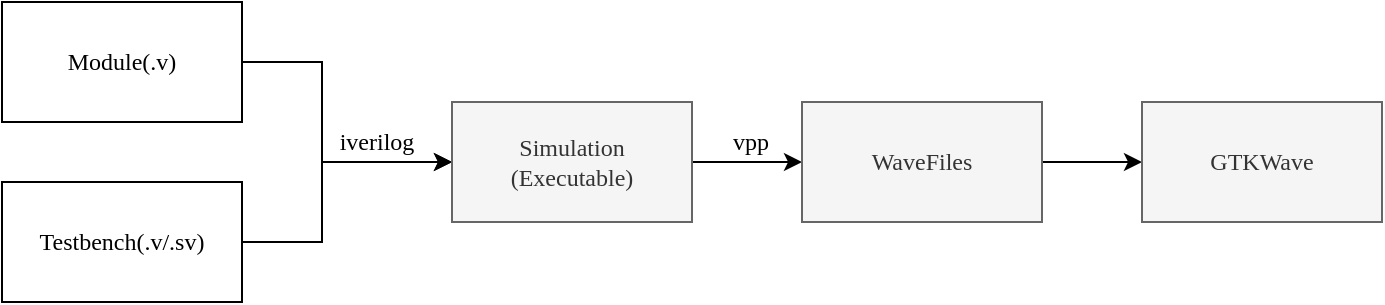<mxfile version="21.6.7" type="github" pages="3">
  <diagram name="iverilog" id="wx9lBFD7JG-YGUOO6VNd">
    <mxGraphModel dx="1149" dy="695" grid="1" gridSize="10" guides="1" tooltips="1" connect="1" arrows="1" fold="1" page="1" pageScale="1" pageWidth="850" pageHeight="1100" math="0" shadow="0">
      <root>
        <mxCell id="0" />
        <mxCell id="1" parent="0" />
        <mxCell id="Hmyt_FXVYo3PJLiS8dnQ-7" style="edgeStyle=orthogonalEdgeStyle;rounded=0;orthogonalLoop=1;jettySize=auto;html=1;entryX=0;entryY=0.5;entryDx=0;entryDy=0;fontFamily=Times New Roman;fontSize=12;fontColor=default;" edge="1" parent="1" source="Hmyt_FXVYo3PJLiS8dnQ-1" target="Hmyt_FXVYo3PJLiS8dnQ-6">
          <mxGeometry relative="1" as="geometry">
            <Array as="points">
              <mxPoint x="300" y="340" />
              <mxPoint x="300" y="390" />
            </Array>
          </mxGeometry>
        </mxCell>
        <mxCell id="Hmyt_FXVYo3PJLiS8dnQ-1" value="Module(.v)" style="rounded=0;whiteSpace=wrap;html=1;fontFamily=Times New Roman;" vertex="1" parent="1">
          <mxGeometry x="140" y="310" width="120" height="60" as="geometry" />
        </mxCell>
        <mxCell id="Hmyt_FXVYo3PJLiS8dnQ-8" style="edgeStyle=orthogonalEdgeStyle;rounded=0;orthogonalLoop=1;jettySize=auto;html=1;fontFamily=Times New Roman;fontSize=12;fontColor=default;" edge="1" parent="1" source="Hmyt_FXVYo3PJLiS8dnQ-5" target="Hmyt_FXVYo3PJLiS8dnQ-6">
          <mxGeometry relative="1" as="geometry">
            <Array as="points">
              <mxPoint x="300" y="430" />
              <mxPoint x="300" y="390" />
            </Array>
          </mxGeometry>
        </mxCell>
        <mxCell id="Hmyt_FXVYo3PJLiS8dnQ-12" value="iverilog" style="edgeLabel;html=1;align=center;verticalAlign=middle;resizable=0;points=[];fontSize=12;fontFamily=Times New Roman;fontColor=default;" vertex="1" connectable="0" parent="Hmyt_FXVYo3PJLiS8dnQ-8">
          <mxGeometry x="0.498" y="2" relative="1" as="geometry">
            <mxPoint x="-2" y="-8" as="offset" />
          </mxGeometry>
        </mxCell>
        <mxCell id="Hmyt_FXVYo3PJLiS8dnQ-5" value="Testbench(.v/.sv)" style="rounded=0;whiteSpace=wrap;html=1;fontFamily=Times New Roman;" vertex="1" parent="1">
          <mxGeometry x="140" y="400" width="120" height="60" as="geometry" />
        </mxCell>
        <mxCell id="n9vtM3wUb1IuicKquFBh-1" style="edgeStyle=orthogonalEdgeStyle;rounded=0;orthogonalLoop=1;jettySize=auto;html=1;entryX=0;entryY=0.5;entryDx=0;entryDy=0;fontFamily=Times New Roman;fontSize=12;fontColor=default;" edge="1" parent="1" source="Hmyt_FXVYo3PJLiS8dnQ-6" target="Hmyt_FXVYo3PJLiS8dnQ-9">
          <mxGeometry relative="1" as="geometry" />
        </mxCell>
        <mxCell id="n9vtM3wUb1IuicKquFBh-2" value="vpp" style="edgeLabel;html=1;align=center;verticalAlign=middle;resizable=0;points=[];fontSize=12;fontFamily=Times New Roman;fontColor=default;" vertex="1" connectable="0" parent="n9vtM3wUb1IuicKquFBh-1">
          <mxGeometry x="0.236" y="2" relative="1" as="geometry">
            <mxPoint x="-5" y="-8" as="offset" />
          </mxGeometry>
        </mxCell>
        <mxCell id="Hmyt_FXVYo3PJLiS8dnQ-6" value="Simulation&lt;br&gt;(Executable)" style="rounded=0;whiteSpace=wrap;html=1;fontFamily=Times New Roman;fillColor=#f5f5f5;fontColor=#333333;strokeColor=#666666;" vertex="1" parent="1">
          <mxGeometry x="365" y="360" width="120" height="60" as="geometry" />
        </mxCell>
        <mxCell id="Hmyt_FXVYo3PJLiS8dnQ-13" style="edgeStyle=orthogonalEdgeStyle;rounded=0;orthogonalLoop=1;jettySize=auto;html=1;entryX=0;entryY=0.5;entryDx=0;entryDy=0;fontFamily=Times New Roman;fontSize=12;fontColor=default;" edge="1" parent="1" source="Hmyt_FXVYo3PJLiS8dnQ-9" target="Hmyt_FXVYo3PJLiS8dnQ-11">
          <mxGeometry relative="1" as="geometry" />
        </mxCell>
        <mxCell id="Hmyt_FXVYo3PJLiS8dnQ-9" value="WaveFiles" style="rounded=0;whiteSpace=wrap;html=1;fontFamily=Times New Roman;fontSize=12;fontColor=#333333;fillColor=#f5f5f5;strokeColor=#666666;" vertex="1" parent="1">
          <mxGeometry x="540" y="360" width="120" height="60" as="geometry" />
        </mxCell>
        <mxCell id="Hmyt_FXVYo3PJLiS8dnQ-11" value="GTKWave" style="rounded=0;whiteSpace=wrap;html=1;fontFamily=Times New Roman;fontSize=12;fontColor=#333333;fillColor=#f5f5f5;strokeColor=#666666;" vertex="1" parent="1">
          <mxGeometry x="710" y="360" width="120" height="60" as="geometry" />
        </mxCell>
      </root>
    </mxGraphModel>
  </diagram>
  <diagram name="verilator" id="82yRBOqd0nCU5XUKQsUy">
    <mxGraphModel dx="1149" dy="695" grid="1" gridSize="10" guides="1" tooltips="1" connect="1" arrows="1" fold="1" page="1" pageScale="1" pageWidth="850" pageHeight="1100" math="0" shadow="0">
      <root>
        <mxCell id="_T6o_zwerVJyGSVv7nIe-0" />
        <mxCell id="_T6o_zwerVJyGSVv7nIe-1" parent="_T6o_zwerVJyGSVv7nIe-0" />
        <mxCell id="ymaHJO8k7MS2-z6z1-nq-2" style="edgeStyle=orthogonalEdgeStyle;rounded=0;orthogonalLoop=1;jettySize=auto;html=1;entryX=0;entryY=0.5;entryDx=0;entryDy=0;fontFamily=Times New Roman;fontSize=12;fontColor=default;" edge="1" parent="_T6o_zwerVJyGSVv7nIe-1" source="_T6o_zwerVJyGSVv7nIe-3" target="_T6o_zwerVJyGSVv7nIe-8">
          <mxGeometry relative="1" as="geometry" />
        </mxCell>
        <mxCell id="_T6o_zwerVJyGSVv7nIe-3" value="Module(.v)" style="rounded=0;whiteSpace=wrap;html=1;fontFamily=Times New Roman;" vertex="1" parent="_T6o_zwerVJyGSVv7nIe-1">
          <mxGeometry x="140" y="310" width="120" height="60" as="geometry" />
        </mxCell>
        <mxCell id="ymaHJO8k7MS2-z6z1-nq-3" style="edgeStyle=orthogonalEdgeStyle;rounded=0;orthogonalLoop=1;jettySize=auto;html=1;entryX=0;entryY=0.5;entryDx=0;entryDy=0;fontFamily=Times New Roman;fontSize=12;fontColor=default;" edge="1" parent="_T6o_zwerVJyGSVv7nIe-1" source="_T6o_zwerVJyGSVv7nIe-6" target="_T6o_zwerVJyGSVv7nIe-8">
          <mxGeometry relative="1" as="geometry" />
        </mxCell>
        <mxCell id="_T6o_zwerVJyGSVv7nIe-6" value="Testbench(.v/.sv)" style="rounded=0;whiteSpace=wrap;html=1;fontFamily=Times New Roman;" vertex="1" parent="_T6o_zwerVJyGSVv7nIe-1">
          <mxGeometry x="140" y="400" width="120" height="60" as="geometry" />
        </mxCell>
        <mxCell id="_T6o_zwerVJyGSVv7nIe-7" style="edgeStyle=orthogonalEdgeStyle;rounded=0;orthogonalLoop=1;jettySize=auto;html=1;entryX=0;entryY=0.5;entryDx=0;entryDy=0;fontFamily=Times New Roman;fontSize=12;fontColor=default;" edge="1" parent="_T6o_zwerVJyGSVv7nIe-1" source="_T6o_zwerVJyGSVv7nIe-8" target="_T6o_zwerVJyGSVv7nIe-10">
          <mxGeometry relative="1" as="geometry" />
        </mxCell>
        <mxCell id="x8g7oVUe5rn6CgmeUWpQ-0" value="execute" style="edgeLabel;html=1;align=center;verticalAlign=middle;resizable=0;points=[];fontSize=12;fontFamily=Times New Roman;fontColor=default;" vertex="1" connectable="0" parent="_T6o_zwerVJyGSVv7nIe-7">
          <mxGeometry x="-0.078" y="3" relative="1" as="geometry">
            <mxPoint x="3" y="-7" as="offset" />
          </mxGeometry>
        </mxCell>
        <mxCell id="_T6o_zwerVJyGSVv7nIe-8" value="Simulation&lt;br&gt;(Executable)" style="rounded=0;whiteSpace=wrap;html=1;fontFamily=Times New Roman;fillColor=#f5f5f5;fontColor=#333333;strokeColor=#666666;" vertex="1" parent="_T6o_zwerVJyGSVv7nIe-1">
          <mxGeometry x="370" y="400" width="120" height="60" as="geometry" />
        </mxCell>
        <mxCell id="_T6o_zwerVJyGSVv7nIe-9" style="edgeStyle=orthogonalEdgeStyle;rounded=0;orthogonalLoop=1;jettySize=auto;html=1;entryX=0;entryY=0.5;entryDx=0;entryDy=0;fontFamily=Times New Roman;fontSize=12;fontColor=default;" edge="1" parent="_T6o_zwerVJyGSVv7nIe-1" source="_T6o_zwerVJyGSVv7nIe-10" target="_T6o_zwerVJyGSVv7nIe-11">
          <mxGeometry relative="1" as="geometry" />
        </mxCell>
        <mxCell id="_T6o_zwerVJyGSVv7nIe-10" value="WaveFiles" style="rounded=0;whiteSpace=wrap;html=1;fontFamily=Times New Roman;fontSize=12;fontColor=#333333;fillColor=#f5f5f5;strokeColor=#666666;" vertex="1" parent="_T6o_zwerVJyGSVv7nIe-1">
          <mxGeometry x="550" y="400" width="120" height="60" as="geometry" />
        </mxCell>
        <mxCell id="_T6o_zwerVJyGSVv7nIe-11" value="GTKWave" style="rounded=0;whiteSpace=wrap;html=1;fontFamily=Times New Roman;fontSize=12;fontColor=#333333;fillColor=#f5f5f5;strokeColor=#666666;" vertex="1" parent="_T6o_zwerVJyGSVv7nIe-1">
          <mxGeometry x="700" y="400" width="120" height="60" as="geometry" />
        </mxCell>
        <mxCell id="ymaHJO8k7MS2-z6z1-nq-4" style="edgeStyle=orthogonalEdgeStyle;rounded=0;orthogonalLoop=1;jettySize=auto;html=1;entryX=0;entryY=0.5;entryDx=0;entryDy=0;fontFamily=Times New Roman;fontSize=12;fontColor=default;" edge="1" parent="_T6o_zwerVJyGSVv7nIe-1" source="ymaHJO8k7MS2-z6z1-nq-0" target="_T6o_zwerVJyGSVv7nIe-8">
          <mxGeometry relative="1" as="geometry" />
        </mxCell>
        <mxCell id="ymaHJO8k7MS2-z6z1-nq-5" value="verilator" style="edgeLabel;html=1;align=center;verticalAlign=middle;resizable=0;points=[];fontSize=12;fontFamily=Times New Roman;fontColor=default;" vertex="1" connectable="0" parent="ymaHJO8k7MS2-z6z1-nq-4">
          <mxGeometry x="0.624" y="2" relative="1" as="geometry">
            <mxPoint x="8" y="-8" as="offset" />
          </mxGeometry>
        </mxCell>
        <mxCell id="ymaHJO8k7MS2-z6z1-nq-0" value="main(.cpp)" style="rounded=0;whiteSpace=wrap;html=1;fontFamily=Times New Roman;" vertex="1" parent="_T6o_zwerVJyGSVv7nIe-1">
          <mxGeometry x="140" y="490" width="120" height="60" as="geometry" />
        </mxCell>
      </root>
    </mxGraphModel>
  </diagram>
  <diagram name="verilator2" id="LMz8xqPgQl4Jk5pgQ31Y">
    <mxGraphModel dx="951" dy="575" grid="1" gridSize="10" guides="1" tooltips="1" connect="1" arrows="1" fold="1" page="1" pageScale="1" pageWidth="850" pageHeight="1100" math="0" shadow="0">
      <root>
        <mxCell id="902pA-aUVK6gel1vI54j-0" />
        <mxCell id="902pA-aUVK6gel1vI54j-1" parent="902pA-aUVK6gel1vI54j-0" />
        <mxCell id="902pA-aUVK6gel1vI54j-2" style="edgeStyle=orthogonalEdgeStyle;rounded=0;orthogonalLoop=1;jettySize=auto;html=1;entryX=0;entryY=0.5;entryDx=0;entryDy=0;fontFamily=Times New Roman;fontSize=12;fontColor=default;" edge="1" parent="902pA-aUVK6gel1vI54j-1" source="902pA-aUVK6gel1vI54j-3" target="902pA-aUVK6gel1vI54j-9">
          <mxGeometry relative="1" as="geometry">
            <Array as="points">
              <mxPoint x="300" y="340" />
              <mxPoint x="300" y="390" />
            </Array>
          </mxGeometry>
        </mxCell>
        <mxCell id="902pA-aUVK6gel1vI54j-3" value="Module(.v)" style="rounded=0;whiteSpace=wrap;html=1;fontFamily=Times New Roman;" vertex="1" parent="902pA-aUVK6gel1vI54j-1">
          <mxGeometry x="140" y="310" width="120" height="60" as="geometry" />
        </mxCell>
        <mxCell id="902pA-aUVK6gel1vI54j-4" style="edgeStyle=orthogonalEdgeStyle;rounded=0;orthogonalLoop=1;jettySize=auto;html=1;fontFamily=Times New Roman;fontSize=12;fontColor=default;" edge="1" parent="902pA-aUVK6gel1vI54j-1" source="902pA-aUVK6gel1vI54j-6" target="902pA-aUVK6gel1vI54j-9">
          <mxGeometry relative="1" as="geometry">
            <Array as="points">
              <mxPoint x="300" y="430" />
              <mxPoint x="300" y="390" />
            </Array>
          </mxGeometry>
        </mxCell>
        <mxCell id="902pA-aUVK6gel1vI54j-5" value="verilator" style="edgeLabel;html=1;align=center;verticalAlign=middle;resizable=0;points=[];fontSize=12;fontFamily=Times New Roman;fontColor=default;" vertex="1" connectable="0" parent="902pA-aUVK6gel1vI54j-4">
          <mxGeometry x="0.498" y="2" relative="1" as="geometry">
            <mxPoint x="-2" y="-8" as="offset" />
          </mxGeometry>
        </mxCell>
        <mxCell id="902pA-aUVK6gel1vI54j-6" value="Testbench(.cpp)" style="rounded=0;whiteSpace=wrap;html=1;fontFamily=Times New Roman;" vertex="1" parent="902pA-aUVK6gel1vI54j-1">
          <mxGeometry x="140" y="400" width="120" height="60" as="geometry" />
        </mxCell>
        <mxCell id="902pA-aUVK6gel1vI54j-7" style="edgeStyle=orthogonalEdgeStyle;rounded=0;orthogonalLoop=1;jettySize=auto;html=1;entryX=0;entryY=0.5;entryDx=0;entryDy=0;fontFamily=Times New Roman;fontSize=12;fontColor=default;" edge="1" parent="902pA-aUVK6gel1vI54j-1" source="902pA-aUVK6gel1vI54j-9" target="902pA-aUVK6gel1vI54j-11">
          <mxGeometry relative="1" as="geometry" />
        </mxCell>
        <mxCell id="902pA-aUVK6gel1vI54j-8" value="execute" style="edgeLabel;html=1;align=center;verticalAlign=middle;resizable=0;points=[];fontSize=12;fontFamily=Times New Roman;fontColor=default;" vertex="1" connectable="0" parent="902pA-aUVK6gel1vI54j-7">
          <mxGeometry x="0.236" y="2" relative="1" as="geometry">
            <mxPoint x="-5" y="-8" as="offset" />
          </mxGeometry>
        </mxCell>
        <mxCell id="902pA-aUVK6gel1vI54j-9" value="Simulation&lt;br&gt;(Executable)" style="rounded=0;whiteSpace=wrap;html=1;fontFamily=Times New Roman;fillColor=#f5f5f5;fontColor=#333333;strokeColor=#666666;" vertex="1" parent="902pA-aUVK6gel1vI54j-1">
          <mxGeometry x="365" y="360" width="120" height="60" as="geometry" />
        </mxCell>
        <mxCell id="902pA-aUVK6gel1vI54j-10" style="edgeStyle=orthogonalEdgeStyle;rounded=0;orthogonalLoop=1;jettySize=auto;html=1;entryX=0;entryY=0.5;entryDx=0;entryDy=0;fontFamily=Times New Roman;fontSize=12;fontColor=default;" edge="1" parent="902pA-aUVK6gel1vI54j-1" source="902pA-aUVK6gel1vI54j-11" target="902pA-aUVK6gel1vI54j-12">
          <mxGeometry relative="1" as="geometry" />
        </mxCell>
        <mxCell id="902pA-aUVK6gel1vI54j-11" value="WaveFiles" style="rounded=0;whiteSpace=wrap;html=1;fontFamily=Times New Roman;fontSize=12;fontColor=#333333;fillColor=#f5f5f5;strokeColor=#666666;" vertex="1" parent="902pA-aUVK6gel1vI54j-1">
          <mxGeometry x="540" y="360" width="120" height="60" as="geometry" />
        </mxCell>
        <mxCell id="902pA-aUVK6gel1vI54j-12" value="GTKWave" style="rounded=0;whiteSpace=wrap;html=1;fontFamily=Times New Roman;fontSize=12;fontColor=#333333;fillColor=#f5f5f5;strokeColor=#666666;" vertex="1" parent="902pA-aUVK6gel1vI54j-1">
          <mxGeometry x="710" y="360" width="120" height="60" as="geometry" />
        </mxCell>
      </root>
    </mxGraphModel>
  </diagram>
</mxfile>
